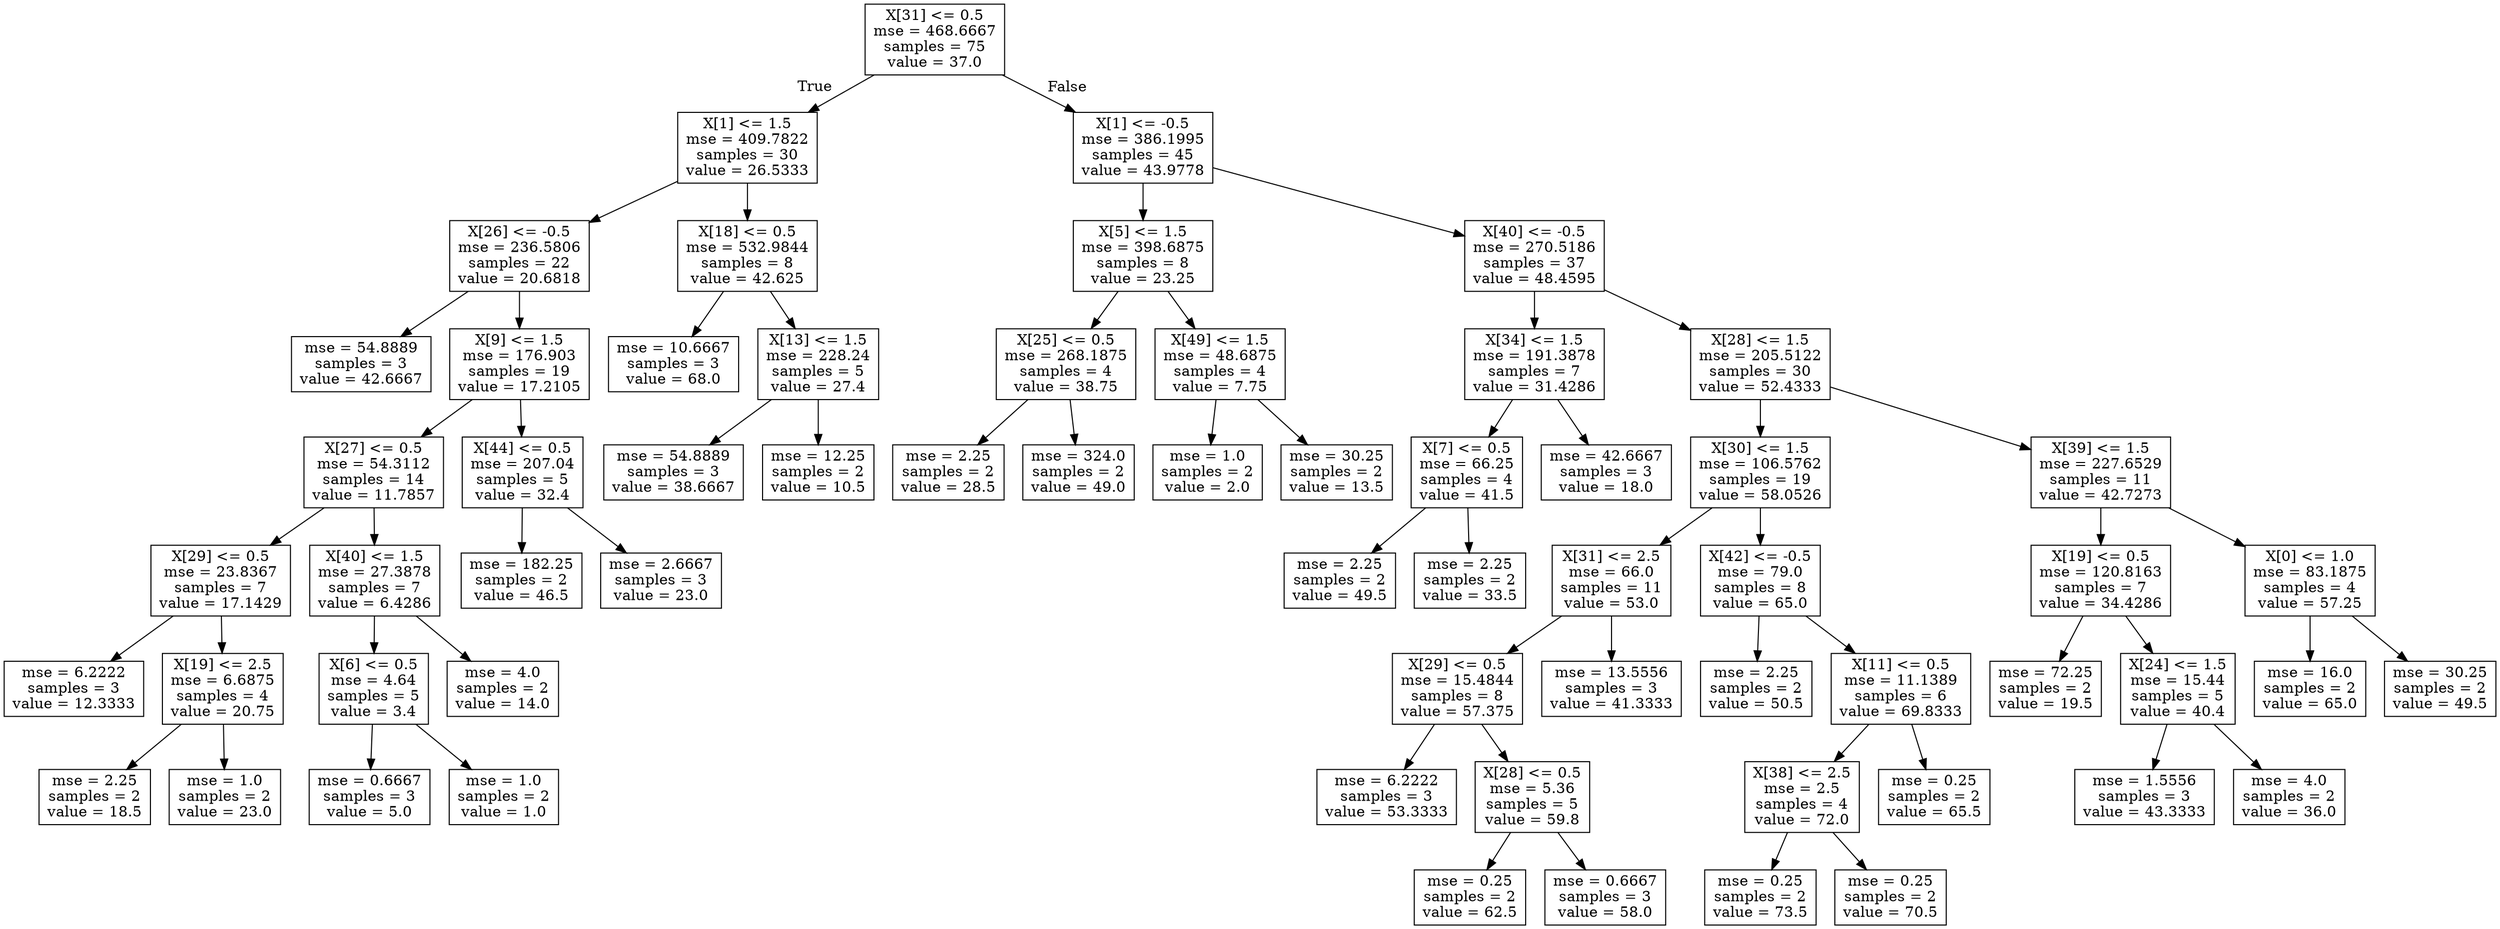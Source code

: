 digraph Tree {
node [shape=box] ;
0 [label="X[31] <= 0.5\nmse = 468.6667\nsamples = 75\nvalue = 37.0"] ;
1 [label="X[1] <= 1.5\nmse = 409.7822\nsamples = 30\nvalue = 26.5333"] ;
0 -> 1 [labeldistance=2.5, labelangle=45, headlabel="True"] ;
2 [label="X[26] <= -0.5\nmse = 236.5806\nsamples = 22\nvalue = 20.6818"] ;
1 -> 2 ;
3 [label="mse = 54.8889\nsamples = 3\nvalue = 42.6667"] ;
2 -> 3 ;
4 [label="X[9] <= 1.5\nmse = 176.903\nsamples = 19\nvalue = 17.2105"] ;
2 -> 4 ;
5 [label="X[27] <= 0.5\nmse = 54.3112\nsamples = 14\nvalue = 11.7857"] ;
4 -> 5 ;
6 [label="X[29] <= 0.5\nmse = 23.8367\nsamples = 7\nvalue = 17.1429"] ;
5 -> 6 ;
7 [label="mse = 6.2222\nsamples = 3\nvalue = 12.3333"] ;
6 -> 7 ;
8 [label="X[19] <= 2.5\nmse = 6.6875\nsamples = 4\nvalue = 20.75"] ;
6 -> 8 ;
9 [label="mse = 2.25\nsamples = 2\nvalue = 18.5"] ;
8 -> 9 ;
10 [label="mse = 1.0\nsamples = 2\nvalue = 23.0"] ;
8 -> 10 ;
11 [label="X[40] <= 1.5\nmse = 27.3878\nsamples = 7\nvalue = 6.4286"] ;
5 -> 11 ;
12 [label="X[6] <= 0.5\nmse = 4.64\nsamples = 5\nvalue = 3.4"] ;
11 -> 12 ;
13 [label="mse = 0.6667\nsamples = 3\nvalue = 5.0"] ;
12 -> 13 ;
14 [label="mse = 1.0\nsamples = 2\nvalue = 1.0"] ;
12 -> 14 ;
15 [label="mse = 4.0\nsamples = 2\nvalue = 14.0"] ;
11 -> 15 ;
16 [label="X[44] <= 0.5\nmse = 207.04\nsamples = 5\nvalue = 32.4"] ;
4 -> 16 ;
17 [label="mse = 182.25\nsamples = 2\nvalue = 46.5"] ;
16 -> 17 ;
18 [label="mse = 2.6667\nsamples = 3\nvalue = 23.0"] ;
16 -> 18 ;
19 [label="X[18] <= 0.5\nmse = 532.9844\nsamples = 8\nvalue = 42.625"] ;
1 -> 19 ;
20 [label="mse = 10.6667\nsamples = 3\nvalue = 68.0"] ;
19 -> 20 ;
21 [label="X[13] <= 1.5\nmse = 228.24\nsamples = 5\nvalue = 27.4"] ;
19 -> 21 ;
22 [label="mse = 54.8889\nsamples = 3\nvalue = 38.6667"] ;
21 -> 22 ;
23 [label="mse = 12.25\nsamples = 2\nvalue = 10.5"] ;
21 -> 23 ;
24 [label="X[1] <= -0.5\nmse = 386.1995\nsamples = 45\nvalue = 43.9778"] ;
0 -> 24 [labeldistance=2.5, labelangle=-45, headlabel="False"] ;
25 [label="X[5] <= 1.5\nmse = 398.6875\nsamples = 8\nvalue = 23.25"] ;
24 -> 25 ;
26 [label="X[25] <= 0.5\nmse = 268.1875\nsamples = 4\nvalue = 38.75"] ;
25 -> 26 ;
27 [label="mse = 2.25\nsamples = 2\nvalue = 28.5"] ;
26 -> 27 ;
28 [label="mse = 324.0\nsamples = 2\nvalue = 49.0"] ;
26 -> 28 ;
29 [label="X[49] <= 1.5\nmse = 48.6875\nsamples = 4\nvalue = 7.75"] ;
25 -> 29 ;
30 [label="mse = 1.0\nsamples = 2\nvalue = 2.0"] ;
29 -> 30 ;
31 [label="mse = 30.25\nsamples = 2\nvalue = 13.5"] ;
29 -> 31 ;
32 [label="X[40] <= -0.5\nmse = 270.5186\nsamples = 37\nvalue = 48.4595"] ;
24 -> 32 ;
33 [label="X[34] <= 1.5\nmse = 191.3878\nsamples = 7\nvalue = 31.4286"] ;
32 -> 33 ;
34 [label="X[7] <= 0.5\nmse = 66.25\nsamples = 4\nvalue = 41.5"] ;
33 -> 34 ;
35 [label="mse = 2.25\nsamples = 2\nvalue = 49.5"] ;
34 -> 35 ;
36 [label="mse = 2.25\nsamples = 2\nvalue = 33.5"] ;
34 -> 36 ;
37 [label="mse = 42.6667\nsamples = 3\nvalue = 18.0"] ;
33 -> 37 ;
38 [label="X[28] <= 1.5\nmse = 205.5122\nsamples = 30\nvalue = 52.4333"] ;
32 -> 38 ;
39 [label="X[30] <= 1.5\nmse = 106.5762\nsamples = 19\nvalue = 58.0526"] ;
38 -> 39 ;
40 [label="X[31] <= 2.5\nmse = 66.0\nsamples = 11\nvalue = 53.0"] ;
39 -> 40 ;
41 [label="X[29] <= 0.5\nmse = 15.4844\nsamples = 8\nvalue = 57.375"] ;
40 -> 41 ;
42 [label="mse = 6.2222\nsamples = 3\nvalue = 53.3333"] ;
41 -> 42 ;
43 [label="X[28] <= 0.5\nmse = 5.36\nsamples = 5\nvalue = 59.8"] ;
41 -> 43 ;
44 [label="mse = 0.25\nsamples = 2\nvalue = 62.5"] ;
43 -> 44 ;
45 [label="mse = 0.6667\nsamples = 3\nvalue = 58.0"] ;
43 -> 45 ;
46 [label="mse = 13.5556\nsamples = 3\nvalue = 41.3333"] ;
40 -> 46 ;
47 [label="X[42] <= -0.5\nmse = 79.0\nsamples = 8\nvalue = 65.0"] ;
39 -> 47 ;
48 [label="mse = 2.25\nsamples = 2\nvalue = 50.5"] ;
47 -> 48 ;
49 [label="X[11] <= 0.5\nmse = 11.1389\nsamples = 6\nvalue = 69.8333"] ;
47 -> 49 ;
50 [label="X[38] <= 2.5\nmse = 2.5\nsamples = 4\nvalue = 72.0"] ;
49 -> 50 ;
51 [label="mse = 0.25\nsamples = 2\nvalue = 73.5"] ;
50 -> 51 ;
52 [label="mse = 0.25\nsamples = 2\nvalue = 70.5"] ;
50 -> 52 ;
53 [label="mse = 0.25\nsamples = 2\nvalue = 65.5"] ;
49 -> 53 ;
54 [label="X[39] <= 1.5\nmse = 227.6529\nsamples = 11\nvalue = 42.7273"] ;
38 -> 54 ;
55 [label="X[19] <= 0.5\nmse = 120.8163\nsamples = 7\nvalue = 34.4286"] ;
54 -> 55 ;
56 [label="mse = 72.25\nsamples = 2\nvalue = 19.5"] ;
55 -> 56 ;
57 [label="X[24] <= 1.5\nmse = 15.44\nsamples = 5\nvalue = 40.4"] ;
55 -> 57 ;
58 [label="mse = 1.5556\nsamples = 3\nvalue = 43.3333"] ;
57 -> 58 ;
59 [label="mse = 4.0\nsamples = 2\nvalue = 36.0"] ;
57 -> 59 ;
60 [label="X[0] <= 1.0\nmse = 83.1875\nsamples = 4\nvalue = 57.25"] ;
54 -> 60 ;
61 [label="mse = 16.0\nsamples = 2\nvalue = 65.0"] ;
60 -> 61 ;
62 [label="mse = 30.25\nsamples = 2\nvalue = 49.5"] ;
60 -> 62 ;
}